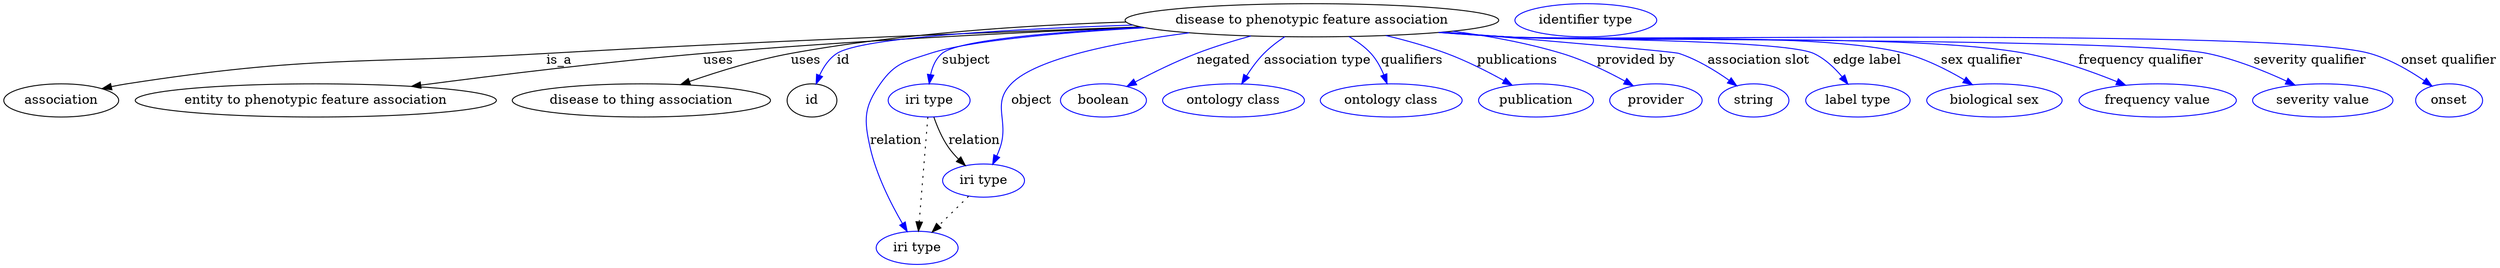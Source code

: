 digraph {
	graph [bb="0,0,2196.2,281"];
	node [label="\N"];
	"disease to phenotypic feature association"	 [height=0.5,
		label="disease to phenotypic feature association",
		pos="1158.4,263",
		width=4.2917];
	association	 [height=0.5,
		pos="49.402,177",
		width=1.3723];
	"disease to phenotypic feature association" -> association	 [label=is_a,
		lp="479.68,220",
		pos="e,85.612,189.34 1012.8,256.96 872.99,250.8 655.86,240.27 467.85,227 307.86,215.71 265.83,225.68 108.4,195 104.2,194.18 99.879,193.18 \
95.571,192.07"];
	"entity to phenotypic feature association"	 [height=0.5,
		pos="266.4,177",
		width=4.1417];
	"disease to phenotypic feature association" -> "entity to phenotypic feature association"	 [label=uses,
		lp="618.46,220",
		pos="e,352.77,191.68 1013.4,256.76 901.89,251.18 744.08,241.6 606.29,227 523.92,218.27 430.9,204.3 363.02,193.34"];
	"disease to thing association"	 [height=0.5,
		pos="540.4,177",
		width=2.9619];
	"disease to phenotypic feature association" -> "disease to thing association"	 [label=uses,
		lp="693.46,220",
		pos="e,579.07,193.87 1014.7,256.36 897.88,250.17 742.7,239.97 681.29,227 649.63,220.31 615.39,208.28 588.59,197.69"];
	id	 [height=0.5,
		pos="692.4,177",
		width=0.75];
	"disease to phenotypic feature association" -> id	 [color=blue,
		label=id,
		lp="728.85,220",
		pos="e,698.33,194.87 1011.1,257.44 894.39,251.94 746.89,242.13 722.51,227 713.91,221.66 707.44,212.88 702.74,204.15",
		style=solid];
	subject	 [color=blue,
		height=0.5,
		label="iri type",
		pos="810.4,177",
		width=0.9834];
	"disease to phenotypic feature association" -> subject	 [color=blue,
		label=subject,
		lp="848.23,220",
		pos="e,811.9,195.02 1020.1,254.85 936.48,248.73 843.19,239.3 827.75,227 820.9,221.55 816.75,213.23 814.23,204.93",
		style=solid];
	relation	 [color=blue,
		height=0.5,
		label="iri type",
		pos="797.4,18",
		width=0.9834];
	"disease to phenotypic feature association" -> relation	 [color=blue,
		label=relation,
		lp="776.78,134",
		pos="e,787.17,35.266 1018.9,255.18 940.61,249.46 851.4,240.34 814.4,227 790.28,218.3 779.68,216.93 766.4,195 737.7,147.6 763.75,80.763 \
782.39,44.283",
		style=solid];
	object	 [color=blue,
		height=0.5,
		label="iri type",
		pos="860.4,91",
		width=0.9834];
	"disease to phenotypic feature association" -> object	 [color=blue,
		label=object,
		lp="907.51,177",
		pos="e,867.89,108.77 1060.4,249.05 993.98,237.62 914.07,219.36 890.19,195 868.48,172.84 883.56,156.64 874.4,127 873.53,124.18 872.54,\
121.26 871.51,118.36",
		style=solid];
	negated	 [color=blue,
		height=0.5,
		label=boolean,
		pos="971.4,177",
		width=1.0584];
	"disease to phenotypic feature association" -> negated	 [color=blue,
		label=negated,
		lp="1083.2,220",
		pos="e,994.8,191.4 1107.7,245.98 1092.4,240.41 1075.8,233.87 1060.9,227 1041.4,218.02 1020.4,206.4 1003.6,196.62",
		style=solid];
	"association type"	 [color=blue,
		height=0.5,
		label="ontology class",
		pos="1088.4,177",
		width=1.6931];
	"disease to phenotypic feature association" -> "association type"	 [color=blue,
		label="association type",
		lp="1162.3,220",
		pos="e,1096.7,195.07 1134.5,244.89 1128.2,239.52 1121.8,233.37 1116.6,227 1110.9,220.1 1105.8,211.9 1101.5,204.17",
		style=solid];
	qualifiers	 [color=blue,
		height=0.5,
		label="ontology class",
		pos="1228.4,177",
		width=1.6931];
	"disease to phenotypic feature association" -> qualifiers	 [color=blue,
		label=qualifiers,
		lp="1241.5,220",
		pos="e,1222.9,195.35 1187.2,245.18 1194.1,239.94 1201,233.77 1206.4,227 1211.6,220.42 1215.9,212.4 1219.2,204.74",
		style=solid];
	publications	 [color=blue,
		height=0.5,
		label=publication,
		pos="1357.4,177",
		width=1.3859];
	"disease to phenotypic feature association" -> publications	 [color=blue,
		label=publications,
		lp="1332.6,220",
		pos="e,1333.3,192.92 1218.8,246.42 1236.1,240.97 1254.7,234.39 1271.4,227 1289.6,218.92 1308.9,207.97 1324.5,198.38",
		style=solid];
	"provided by"	 [color=blue,
		height=0.5,
		label=provider,
		pos="1465.4,177",
		width=1.1129];
	"disease to phenotypic feature association" -> "provided by"	 [color=blue,
		label="provided by",
		lp="1437,220",
		pos="e,1442.1,191.93 1271.2,250.63 1303.7,245.25 1338.9,237.65 1370.4,227 1392.4,219.57 1415.4,207.57 1433.3,197.18",
		style=solid];
	"association slot"	 [color=blue,
		height=0.5,
		label=string,
		pos="1553.4,177",
		width=0.8403];
	"disease to phenotypic feature association" -> "association slot"	 [color=blue,
		label="association slot",
		lp="1545.4,220",
		pos="e,1535.5,191.69 1270.4,250.53 1360.3,240.48 1471.9,227.87 1474.4,227 1493.5,220.28 1512.7,208.26 1527.4,197.69",
		style=solid];
	"edge label"	 [color=blue,
		height=0.5,
		label="label type",
		pos="1646.4,177",
		width=1.2425];
	"disease to phenotypic feature association" -> "edge label"	 [color=blue,
		label="edge label",
		lp="1643,220",
		pos="e,1632.9,194.63 1268.2,250.3 1286.3,248.39 1304.9,246.55 1322.4,245 1382.3,239.72 1537.2,250.79 1592.4,227 1605.2,221.5 1616.9,211.63 \
1626.1,202.1",
		style=solid];
	"sex qualifier"	 [color=blue,
		height=0.5,
		label="biological sex",
		pos="1768.4,177",
		width=1.652];
	"disease to phenotypic feature association" -> "sex qualifier"	 [color=blue,
		label="sex qualifier",
		lp="1744.8,220",
		pos="e,1744.4,193.75 1267.3,250.15 1285.7,248.24 1304.6,246.43 1322.4,245 1400.7,238.71 1599.7,248.11 1675.4,227 1696.8,221.04 1718.7,\
209.56 1735.9,199.1",
		style=solid];
	"frequency qualifier"	 [color=blue,
		height=0.5,
		label="frequency value",
		pos="1912.4,177",
		width=1.8561];
	"disease to phenotypic feature association" -> "frequency qualifier"	 [color=blue,
		label="frequency qualifier",
		lp="1884.5,220",
		pos="e,1880.4,192.82 1266.4,250.06 1285,248.13 1304.3,246.35 1322.4,245 1424.6,237.4 1683,247.81 1783.4,227 1813.8,220.69 1846.5,207.97 \
1871.3,196.95",
		style=solid];
	"severity qualifier"	 [color=blue,
		height=0.5,
		label="severity value",
		pos="2056.4,177",
		width=1.6517];
	"disease to phenotypic feature association" -> "severity qualifier"	 [color=blue,
		label="severity qualifier",
		lp="2031.6,220",
		pos="e,2028.1,192.93 1265.5,250 1284.4,248.05 1304,246.28 1322.4,245 1459.7,235.49 1807.1,256.98 1941.4,227 1968.5,220.94 1997.2,208.48 \
2019.2,197.51",
		style=solid];
	"onset qualifier"	 [color=blue,
		height=0.5,
		label=onset,
		pos="2167.4,177",
		width=0.79928];
	"disease to phenotypic feature association" -> "onset qualifier"	 [color=blue,
		label="onset qualifier",
		lp="2154.3,220",
		pos="e,2149.4,191.28 1265,249.96 1284.1,248.01 1303.8,246.24 1322.4,245 1406.7,239.39 2001.2,250.16 2082.4,227 2103.7,220.94 2125.1,208.28 \
2141.1,197.21",
		style=solid];
	association_id	 [color=blue,
		height=0.5,
		label="identifier type",
		pos="1390.4,263",
		width=1.652];
	subject -> relation	 [pos="e,798.88,36.027 808.91,158.76 806.66,131.21 802.37,78.735 799.71,46.223",
		style=dotted];
	subject -> object	 [label=relation,
		lp="853.78,134",
		pos="e,845.65,107.52 816.74,158.84 820.48,149.09 825.65,137.04 831.64,127 833.96,123.11 836.67,119.18 839.47,115.41"];
	object -> relation	 [pos="e,811.64,34.499 846.11,74.435 837.89,64.915 827.42,52.785 818.3,42.212",
		style=dotted];
}
